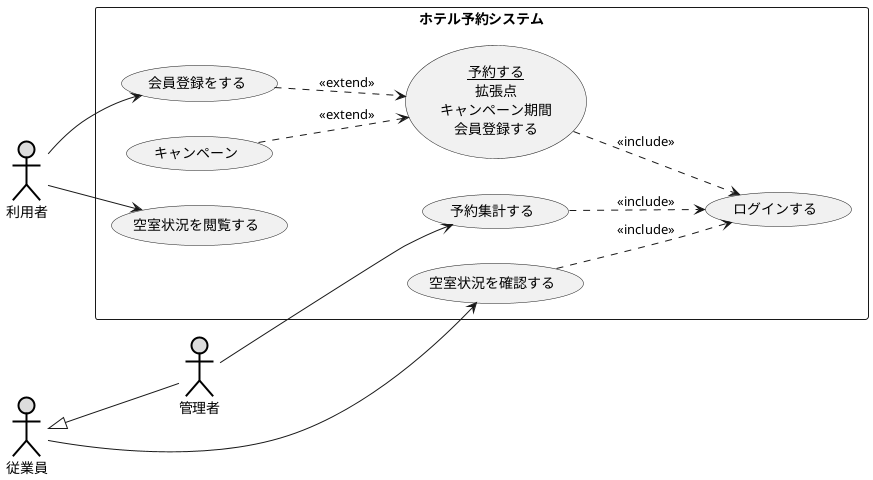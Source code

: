 @startuml ユースケース図
actor 利用者 #DDDDDD;line:black;line.bold;
actor 従業員 #DDDDDD;line:black;line.bold;
actor 管理者 #DDDDDD;line:black;line.bold;
rectangle ホテル予約システム {
usecase 会員登録をする as K
usecase (<u>予約する</u>\n拡張点\nキャンペーン期間\n会員登録する) as Y
usecase キャンペーン as KP
usecase 空室状況を閲覧する as E
usecase 予約集計する as YS
usecase ログインする as L
usecase 空室状況を確認する as KJ
}
利用者 --> K
left to right direction
K ..> Y : <<extend>>
KP ..> Y : <<extend>>
Y ..> L : <<include>>
YS ..> L : <<include>>
利用者 --> E
従業員 <|-- 管理者
管理者 --> YS
従業員 --> KJ
KJ ..> L : <<include>>
left to right direction
@enduml